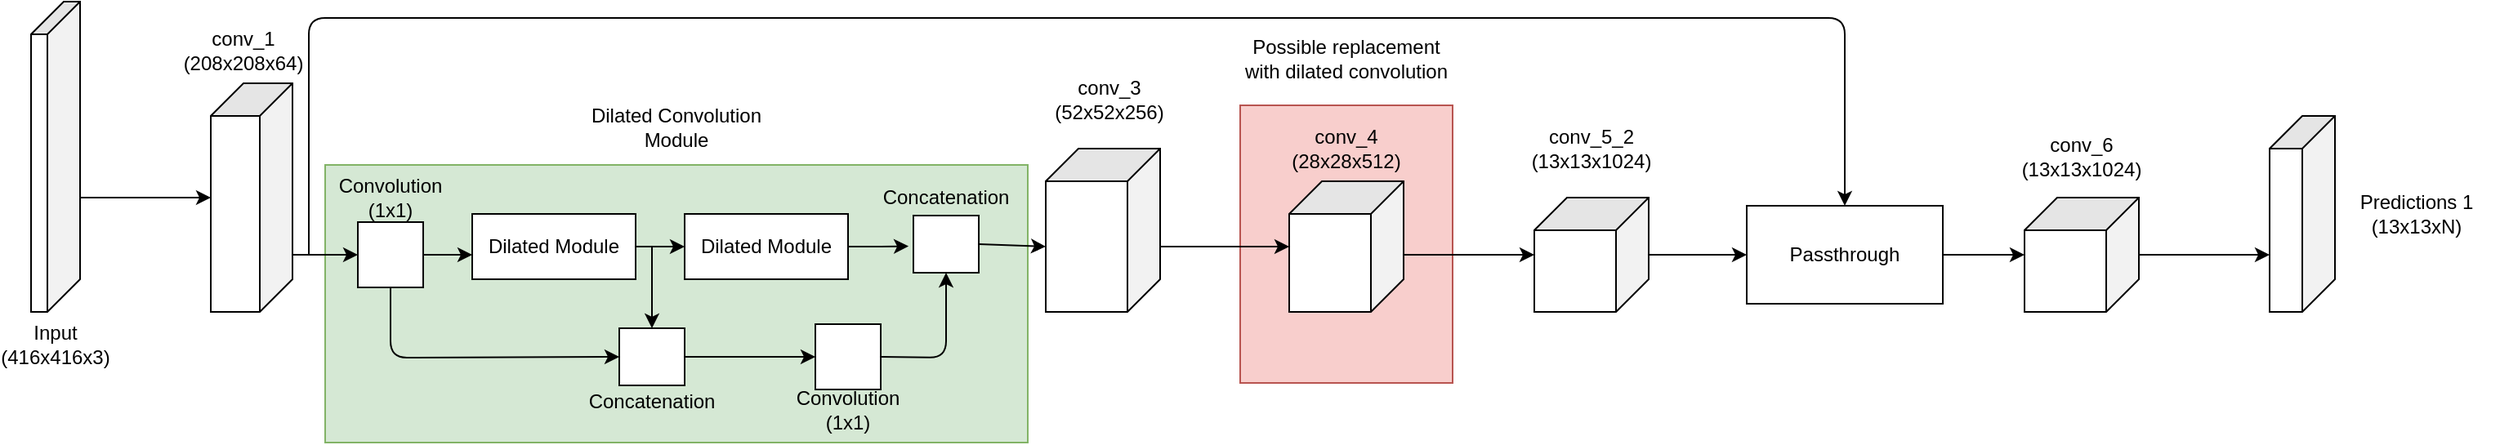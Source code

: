 <mxfile version="13.0.8" type="device"><diagram id="7UDRU8cufY9R_vcko_88" name="Page-1"><mxGraphModel dx="887" dy="422" grid="1" gridSize="10" guides="1" tooltips="1" connect="1" arrows="1" fold="1" page="1" pageScale="1" pageWidth="850" pageHeight="1100" math="0" shadow="0"><root><mxCell id="0"/><mxCell id="1" parent="0"/><mxCell id="oV9Rlw0elG0EghbAFIXW-92" value="" style="rounded=0;whiteSpace=wrap;html=1;fillColor=#f8cecc;strokeColor=#b85450;" vertex="1" parent="1"><mxGeometry x="820" y="203.5" width="130" height="170" as="geometry"/></mxCell><mxCell id="oV9Rlw0elG0EghbAFIXW-89" value="" style="rounded=0;whiteSpace=wrap;html=1;fillColor=#d5e8d4;strokeColor=#82b366;" vertex="1" parent="1"><mxGeometry x="260" y="240" width="430" height="170" as="geometry"/></mxCell><mxCell id="oV9Rlw0elG0EghbAFIXW-18" value="" style="edgeStyle=orthogonalEdgeStyle;rounded=0;orthogonalLoop=1;jettySize=auto;html=1;" edge="1" parent="1" source="oV9Rlw0elG0EghbAFIXW-6" target="oV9Rlw0elG0EghbAFIXW-7"><mxGeometry relative="1" as="geometry"><Array as="points"><mxPoint x="140" y="260"/><mxPoint x="140" y="260"/></Array></mxGeometry></mxCell><mxCell id="oV9Rlw0elG0EghbAFIXW-6" value="" style="shape=cube;whiteSpace=wrap;html=1;boundedLbl=1;backgroundOutline=1;darkOpacity=0.05;darkOpacity2=0.1;direction=north;flipH=1;flipV=1;" vertex="1" parent="1"><mxGeometry x="80" y="140" width="30" height="190" as="geometry"/></mxCell><mxCell id="oV9Rlw0elG0EghbAFIXW-68" value="" style="edgeStyle=orthogonalEdgeStyle;rounded=0;orthogonalLoop=1;jettySize=auto;html=1;entryX=0;entryY=0.5;entryDx=0;entryDy=0;" edge="1" parent="1" source="oV9Rlw0elG0EghbAFIXW-7" target="oV9Rlw0elG0EghbAFIXW-64"><mxGeometry relative="1" as="geometry"><mxPoint x="320" y="260" as="targetPoint"/><Array as="points"><mxPoint x="250" y="295"/><mxPoint x="250" y="295"/></Array></mxGeometry></mxCell><mxCell id="oV9Rlw0elG0EghbAFIXW-7" value="" style="shape=cube;whiteSpace=wrap;html=1;boundedLbl=1;backgroundOutline=1;darkOpacity=0.05;darkOpacity2=0.1;direction=north;flipH=1;flipV=1;" vertex="1" parent="1"><mxGeometry x="190" y="190" width="50" height="140" as="geometry"/></mxCell><mxCell id="oV9Rlw0elG0EghbAFIXW-13" value="" style="edgeStyle=orthogonalEdgeStyle;rounded=0;orthogonalLoop=1;jettySize=auto;html=1;" edge="1" parent="1" source="oV9Rlw0elG0EghbAFIXW-10" target="oV9Rlw0elG0EghbAFIXW-12"><mxGeometry relative="1" as="geometry"><Array as="points"><mxPoint x="800" y="290"/><mxPoint x="800" y="290"/></Array></mxGeometry></mxCell><mxCell id="oV9Rlw0elG0EghbAFIXW-10" value="" style="shape=cube;whiteSpace=wrap;html=1;boundedLbl=1;backgroundOutline=1;darkOpacity=0.05;darkOpacity2=0.1;direction=north;flipH=1;flipV=1;" vertex="1" parent="1"><mxGeometry x="701" y="230" width="70" height="100" as="geometry"/></mxCell><mxCell id="oV9Rlw0elG0EghbAFIXW-15" value="" style="edgeStyle=orthogonalEdgeStyle;rounded=0;orthogonalLoop=1;jettySize=auto;html=1;" edge="1" parent="1" source="oV9Rlw0elG0EghbAFIXW-12" target="oV9Rlw0elG0EghbAFIXW-14"><mxGeometry relative="1" as="geometry"><Array as="points"><mxPoint x="930" y="295"/><mxPoint x="930" y="295"/></Array></mxGeometry></mxCell><mxCell id="oV9Rlw0elG0EghbAFIXW-12" value="" style="shape=cube;whiteSpace=wrap;html=1;boundedLbl=1;backgroundOutline=1;darkOpacity=0.05;darkOpacity2=0.1;direction=north;flipH=1;flipV=1;" vertex="1" parent="1"><mxGeometry x="850" y="250" width="70" height="80" as="geometry"/></mxCell><mxCell id="oV9Rlw0elG0EghbAFIXW-97" value="" style="edgeStyle=orthogonalEdgeStyle;rounded=0;orthogonalLoop=1;jettySize=auto;html=1;" edge="1" parent="1" source="oV9Rlw0elG0EghbAFIXW-14" target="oV9Rlw0elG0EghbAFIXW-96"><mxGeometry relative="1" as="geometry"/></mxCell><mxCell id="oV9Rlw0elG0EghbAFIXW-14" value="" style="shape=cube;whiteSpace=wrap;html=1;boundedLbl=1;backgroundOutline=1;darkOpacity=0.05;darkOpacity2=0.1;direction=north;flipH=1;flipV=1;" vertex="1" parent="1"><mxGeometry x="1000" y="260" width="70" height="70" as="geometry"/></mxCell><mxCell id="oV9Rlw0elG0EghbAFIXW-31" value="" style="edgeStyle=orthogonalEdgeStyle;rounded=0;orthogonalLoop=1;jettySize=auto;html=1;" edge="1" parent="1" source="oV9Rlw0elG0EghbAFIXW-16" target="oV9Rlw0elG0EghbAFIXW-30"><mxGeometry relative="1" as="geometry"><Array as="points"><mxPoint x="1440" y="295"/><mxPoint x="1440" y="295"/></Array></mxGeometry></mxCell><mxCell id="oV9Rlw0elG0EghbAFIXW-16" value="" style="shape=cube;whiteSpace=wrap;html=1;boundedLbl=1;backgroundOutline=1;darkOpacity=0.05;darkOpacity2=0.1;direction=north;flipH=1;flipV=1;" vertex="1" parent="1"><mxGeometry x="1300" y="260" width="70" height="70" as="geometry"/></mxCell><mxCell id="oV9Rlw0elG0EghbAFIXW-30" value="" style="shape=cube;whiteSpace=wrap;html=1;boundedLbl=1;backgroundOutline=1;darkOpacity=0.05;darkOpacity2=0.1;direction=north;flipH=1;flipV=1;" vertex="1" parent="1"><mxGeometry x="1450" y="210" width="40" height="120" as="geometry"/></mxCell><mxCell id="oV9Rlw0elG0EghbAFIXW-20" value="conv_1&lt;br&gt;(208x208x64)" style="text;html=1;strokeColor=none;fillColor=none;align=center;verticalAlign=middle;whiteSpace=wrap;rounded=0;" vertex="1" parent="1"><mxGeometry x="190" y="160" width="40" height="20" as="geometry"/></mxCell><mxCell id="oV9Rlw0elG0EghbAFIXW-22" value="conv_5_2&lt;br&gt;(13x13x1024)" style="text;html=1;strokeColor=none;fillColor=none;align=center;verticalAlign=middle;whiteSpace=wrap;rounded=0;" vertex="1" parent="1"><mxGeometry x="1015" y="220" width="40" height="20" as="geometry"/></mxCell><mxCell id="oV9Rlw0elG0EghbAFIXW-23" value="conv_4&lt;br&gt;(28x28x512)" style="text;html=1;strokeColor=none;fillColor=none;align=center;verticalAlign=middle;whiteSpace=wrap;rounded=0;" vertex="1" parent="1"><mxGeometry x="865" y="220" width="40" height="20" as="geometry"/></mxCell><mxCell id="oV9Rlw0elG0EghbAFIXW-26" value="conv_6&lt;br&gt;(13x13x1024)" style="text;html=1;strokeColor=none;fillColor=none;align=center;verticalAlign=middle;whiteSpace=wrap;rounded=0;" vertex="1" parent="1"><mxGeometry x="1315" y="220" width="40" height="30" as="geometry"/></mxCell><mxCell id="oV9Rlw0elG0EghbAFIXW-27" value="Input&lt;br&gt;(416x416x3)" style="text;html=1;strokeColor=none;fillColor=none;align=center;verticalAlign=middle;whiteSpace=wrap;rounded=0;" vertex="1" parent="1"><mxGeometry x="75" y="340" width="40" height="20" as="geometry"/></mxCell><mxCell id="oV9Rlw0elG0EghbAFIXW-52" value="Predictions 1&lt;br&gt;(13x13xN)" style="text;html=1;strokeColor=none;fillColor=none;align=center;verticalAlign=middle;whiteSpace=wrap;rounded=0;" vertex="1" parent="1"><mxGeometry x="1490" y="255" width="100" height="30" as="geometry"/></mxCell><mxCell id="oV9Rlw0elG0EghbAFIXW-70" value="" style="edgeStyle=orthogonalEdgeStyle;rounded=0;orthogonalLoop=1;jettySize=auto;html=1;entryX=0;entryY=0.5;entryDx=0;entryDy=0;" edge="1" parent="1" source="oV9Rlw0elG0EghbAFIXW-64"><mxGeometry relative="1" as="geometry"><mxPoint x="350" y="295" as="targetPoint"/></mxGeometry></mxCell><mxCell id="oV9Rlw0elG0EghbAFIXW-64" value="" style="whiteSpace=wrap;html=1;aspect=fixed;" vertex="1" parent="1"><mxGeometry x="280" y="275" width="40" height="40" as="geometry"/></mxCell><mxCell id="oV9Rlw0elG0EghbAFIXW-65" value="Convolution&lt;br&gt;(1x1)" style="text;html=1;strokeColor=none;fillColor=none;align=center;verticalAlign=middle;whiteSpace=wrap;rounded=0;" vertex="1" parent="1"><mxGeometry x="280" y="250" width="40" height="20" as="geometry"/></mxCell><mxCell id="oV9Rlw0elG0EghbAFIXW-74" value="" style="edgeStyle=orthogonalEdgeStyle;rounded=0;orthogonalLoop=1;jettySize=auto;html=1;" edge="1" parent="1" source="oV9Rlw0elG0EghbAFIXW-71" target="oV9Rlw0elG0EghbAFIXW-73"><mxGeometry relative="1" as="geometry"/></mxCell><mxCell id="oV9Rlw0elG0EghbAFIXW-71" value="Dilated Module" style="rounded=0;whiteSpace=wrap;html=1;" vertex="1" parent="1"><mxGeometry x="350" y="270" width="100" height="40" as="geometry"/></mxCell><mxCell id="oV9Rlw0elG0EghbAFIXW-82" value="" style="edgeStyle=orthogonalEdgeStyle;rounded=0;orthogonalLoop=1;jettySize=auto;html=1;entryX=-0.074;entryY=0.536;entryDx=0;entryDy=0;entryPerimeter=0;" edge="1" parent="1" source="oV9Rlw0elG0EghbAFIXW-73" target="oV9Rlw0elG0EghbAFIXW-75"><mxGeometry relative="1" as="geometry"><mxPoint x="660" y="290.0" as="targetPoint"/></mxGeometry></mxCell><mxCell id="oV9Rlw0elG0EghbAFIXW-73" value="Dilated Module" style="rounded=0;whiteSpace=wrap;html=1;" vertex="1" parent="1"><mxGeometry x="480" y="270" width="100" height="40" as="geometry"/></mxCell><mxCell id="oV9Rlw0elG0EghbAFIXW-75" value="" style="rounded=0;whiteSpace=wrap;html=1;" vertex="1" parent="1"><mxGeometry x="620" y="271" width="40" height="35" as="geometry"/></mxCell><mxCell id="oV9Rlw0elG0EghbAFIXW-76" value="Concatenation" style="text;html=1;strokeColor=none;fillColor=none;align=center;verticalAlign=middle;whiteSpace=wrap;rounded=0;" vertex="1" parent="1"><mxGeometry x="620" y="250" width="40" height="20" as="geometry"/></mxCell><mxCell id="oV9Rlw0elG0EghbAFIXW-77" value="" style="rounded=0;whiteSpace=wrap;html=1;" vertex="1" parent="1"><mxGeometry x="440" y="340" width="40" height="35" as="geometry"/></mxCell><mxCell id="oV9Rlw0elG0EghbAFIXW-78" value="Concatenation" style="text;html=1;strokeColor=none;fillColor=none;align=center;verticalAlign=middle;whiteSpace=wrap;rounded=0;" vertex="1" parent="1"><mxGeometry x="440" y="375" width="40" height="20" as="geometry"/></mxCell><mxCell id="oV9Rlw0elG0EghbAFIXW-79" value="" style="whiteSpace=wrap;html=1;aspect=fixed;" vertex="1" parent="1"><mxGeometry x="560" y="337.5" width="40" height="40" as="geometry"/></mxCell><mxCell id="oV9Rlw0elG0EghbAFIXW-80" value="Convolution&lt;br&gt;(1x1)" style="text;html=1;strokeColor=none;fillColor=none;align=center;verticalAlign=middle;whiteSpace=wrap;rounded=0;" vertex="1" parent="1"><mxGeometry x="560" y="380" width="40" height="20" as="geometry"/></mxCell><mxCell id="oV9Rlw0elG0EghbAFIXW-84" value="" style="endArrow=classic;html=1;entryX=0.5;entryY=0;entryDx=0;entryDy=0;" edge="1" parent="1" target="oV9Rlw0elG0EghbAFIXW-77"><mxGeometry width="50" height="50" relative="1" as="geometry"><mxPoint x="460" y="290" as="sourcePoint"/><mxPoint x="490" y="330" as="targetPoint"/><Array as="points"><mxPoint x="460" y="330"/></Array></mxGeometry></mxCell><mxCell id="oV9Rlw0elG0EghbAFIXW-85" value="" style="endArrow=classic;html=1;entryX=0;entryY=0.5;entryDx=0;entryDy=0;exitX=0.5;exitY=1;exitDx=0;exitDy=0;" edge="1" parent="1" source="oV9Rlw0elG0EghbAFIXW-64" target="oV9Rlw0elG0EghbAFIXW-77"><mxGeometry width="50" height="50" relative="1" as="geometry"><mxPoint x="330" y="380" as="sourcePoint"/><mxPoint x="380" y="330" as="targetPoint"/><Array as="points"><mxPoint x="300" y="358"/></Array></mxGeometry></mxCell><mxCell id="oV9Rlw0elG0EghbAFIXW-86" value="" style="endArrow=classic;html=1;entryX=0;entryY=0.5;entryDx=0;entryDy=0;exitX=1;exitY=0.5;exitDx=0;exitDy=0;" edge="1" parent="1" source="oV9Rlw0elG0EghbAFIXW-77" target="oV9Rlw0elG0EghbAFIXW-79"><mxGeometry width="50" height="50" relative="1" as="geometry"><mxPoint x="310" y="430" as="sourcePoint"/><mxPoint x="360" y="380" as="targetPoint"/></mxGeometry></mxCell><mxCell id="oV9Rlw0elG0EghbAFIXW-87" value="" style="endArrow=classic;html=1;entryX=0.5;entryY=1;entryDx=0;entryDy=0;exitX=1;exitY=0.5;exitDx=0;exitDy=0;" edge="1" parent="1" source="oV9Rlw0elG0EghbAFIXW-79" target="oV9Rlw0elG0EghbAFIXW-75"><mxGeometry width="50" height="50" relative="1" as="geometry"><mxPoint x="640" y="390" as="sourcePoint"/><mxPoint x="690" y="340" as="targetPoint"/><Array as="points"><mxPoint x="640" y="358"/></Array></mxGeometry></mxCell><mxCell id="oV9Rlw0elG0EghbAFIXW-88" value="" style="endArrow=classic;html=1;entryX=0;entryY=0;entryDx=60;entryDy=70;entryPerimeter=0;exitX=1;exitY=0.5;exitDx=0;exitDy=0;" edge="1" parent="1" source="oV9Rlw0elG0EghbAFIXW-75" target="oV9Rlw0elG0EghbAFIXW-10"><mxGeometry width="50" height="50" relative="1" as="geometry"><mxPoint x="650" y="390" as="sourcePoint"/><mxPoint x="700" y="340" as="targetPoint"/></mxGeometry></mxCell><mxCell id="oV9Rlw0elG0EghbAFIXW-91" value="Dilated Convolution Module" style="text;html=1;strokeColor=none;fillColor=none;align=center;verticalAlign=middle;whiteSpace=wrap;rounded=0;" vertex="1" parent="1"><mxGeometry x="410" y="207" width="130" height="20" as="geometry"/></mxCell><mxCell id="oV9Rlw0elG0EghbAFIXW-93" value="Possible replacement with dilated convolution" style="text;html=1;strokeColor=none;fillColor=none;align=center;verticalAlign=middle;whiteSpace=wrap;rounded=0;" vertex="1" parent="1"><mxGeometry x="815" y="160" width="140" height="30" as="geometry"/></mxCell><mxCell id="oV9Rlw0elG0EghbAFIXW-94" value="conv_3&lt;br&gt;(52x52x256)" style="text;html=1;strokeColor=none;fillColor=none;align=center;verticalAlign=middle;whiteSpace=wrap;rounded=0;" vertex="1" parent="1"><mxGeometry x="720" y="190" width="40" height="20" as="geometry"/></mxCell><mxCell id="oV9Rlw0elG0EghbAFIXW-95" value="" style="endArrow=classic;html=1;entryX=0.5;entryY=0;entryDx=0;entryDy=0;" edge="1" parent="1" target="oV9Rlw0elG0EghbAFIXW-96"><mxGeometry width="50" height="50" relative="1" as="geometry"><mxPoint x="250" y="295" as="sourcePoint"/><mxPoint x="650" y="90" as="targetPoint"/><Array as="points"><mxPoint x="250" y="150"/><mxPoint x="720" y="150"/><mxPoint x="1190" y="150"/></Array></mxGeometry></mxCell><mxCell id="oV9Rlw0elG0EghbAFIXW-98" value="" style="edgeStyle=orthogonalEdgeStyle;rounded=0;orthogonalLoop=1;jettySize=auto;html=1;" edge="1" parent="1" source="oV9Rlw0elG0EghbAFIXW-96" target="oV9Rlw0elG0EghbAFIXW-16"><mxGeometry relative="1" as="geometry"/></mxCell><mxCell id="oV9Rlw0elG0EghbAFIXW-96" value="Passthrough" style="rounded=0;whiteSpace=wrap;html=1;" vertex="1" parent="1"><mxGeometry x="1130" y="265" width="120" height="60" as="geometry"/></mxCell></root></mxGraphModel></diagram></mxfile>